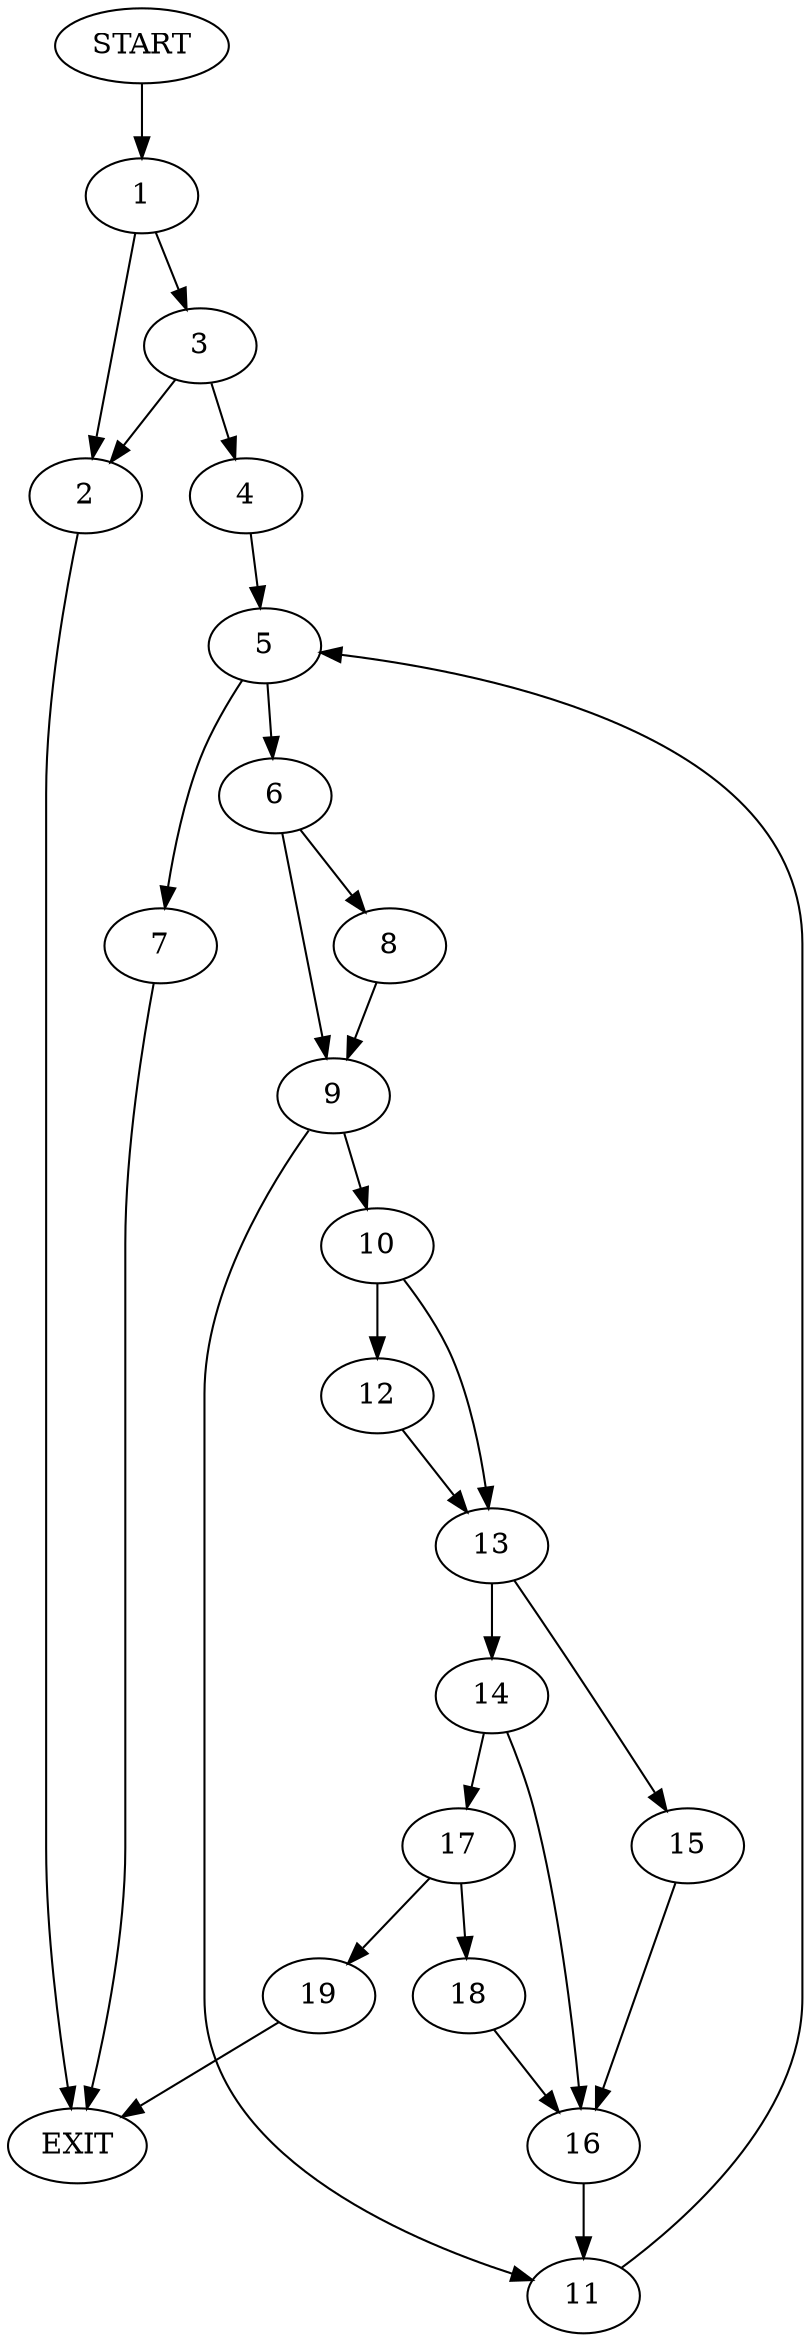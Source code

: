 digraph {
0 [label="START"]
20 [label="EXIT"]
0 -> 1
1 -> 2
1 -> 3
2 -> 20
3 -> 2
3 -> 4
4 -> 5
5 -> 6
5 -> 7
6 -> 8
6 -> 9
7 -> 20
9 -> 10
9 -> 11
8 -> 9
11 -> 5
10 -> 12
10 -> 13
13 -> 14
13 -> 15
12 -> 13
15 -> 16
14 -> 17
14 -> 16
17 -> 18
17 -> 19
16 -> 11
18 -> 16
19 -> 20
}
